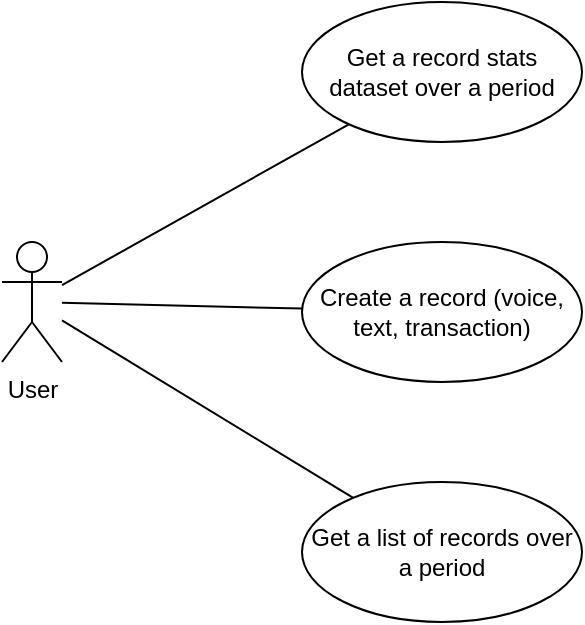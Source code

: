 <mxfile>
    <diagram id="DBKDuweWv066yxgGHe9C" name="Page-1">
        <mxGraphModel dx="1018" dy="627" grid="1" gridSize="10" guides="1" tooltips="1" connect="1" arrows="1" fold="1" page="1" pageScale="1" pageWidth="827" pageHeight="1169" math="0" shadow="0">
            <root>
                <mxCell id="0"/>
                <mxCell id="1" parent="0"/>
                <mxCell id="7" style="edgeStyle=none;html=1;endArrow=none;endFill=0;" edge="1" parent="1" source="2" target="3">
                    <mxGeometry relative="1" as="geometry"/>
                </mxCell>
                <mxCell id="8" style="edgeStyle=none;html=1;endArrow=none;endFill=0;" edge="1" parent="1" source="2" target="4">
                    <mxGeometry relative="1" as="geometry"/>
                </mxCell>
                <mxCell id="10" style="edgeStyle=none;html=1;endArrow=none;endFill=0;" edge="1" parent="1" source="2" target="9">
                    <mxGeometry relative="1" as="geometry"/>
                </mxCell>
                <mxCell id="2" value="User" style="shape=umlActor;verticalLabelPosition=bottom;verticalAlign=top;html=1;" vertex="1" parent="1">
                    <mxGeometry x="170" y="200" width="30" height="60" as="geometry"/>
                </mxCell>
                <mxCell id="3" value="Create a record (voice, text, transaction)" style="ellipse;whiteSpace=wrap;html=1;" vertex="1" parent="1">
                    <mxGeometry x="320" y="200" width="140" height="70" as="geometry"/>
                </mxCell>
                <mxCell id="4" value="Get a list of records over a period" style="ellipse;whiteSpace=wrap;html=1;" vertex="1" parent="1">
                    <mxGeometry x="320" y="320" width="140" height="70" as="geometry"/>
                </mxCell>
                <mxCell id="9" value="Get a record stats dataset over a period" style="ellipse;whiteSpace=wrap;html=1;" vertex="1" parent="1">
                    <mxGeometry x="320" y="80" width="140" height="70" as="geometry"/>
                </mxCell>
            </root>
        </mxGraphModel>
    </diagram>
</mxfile>
